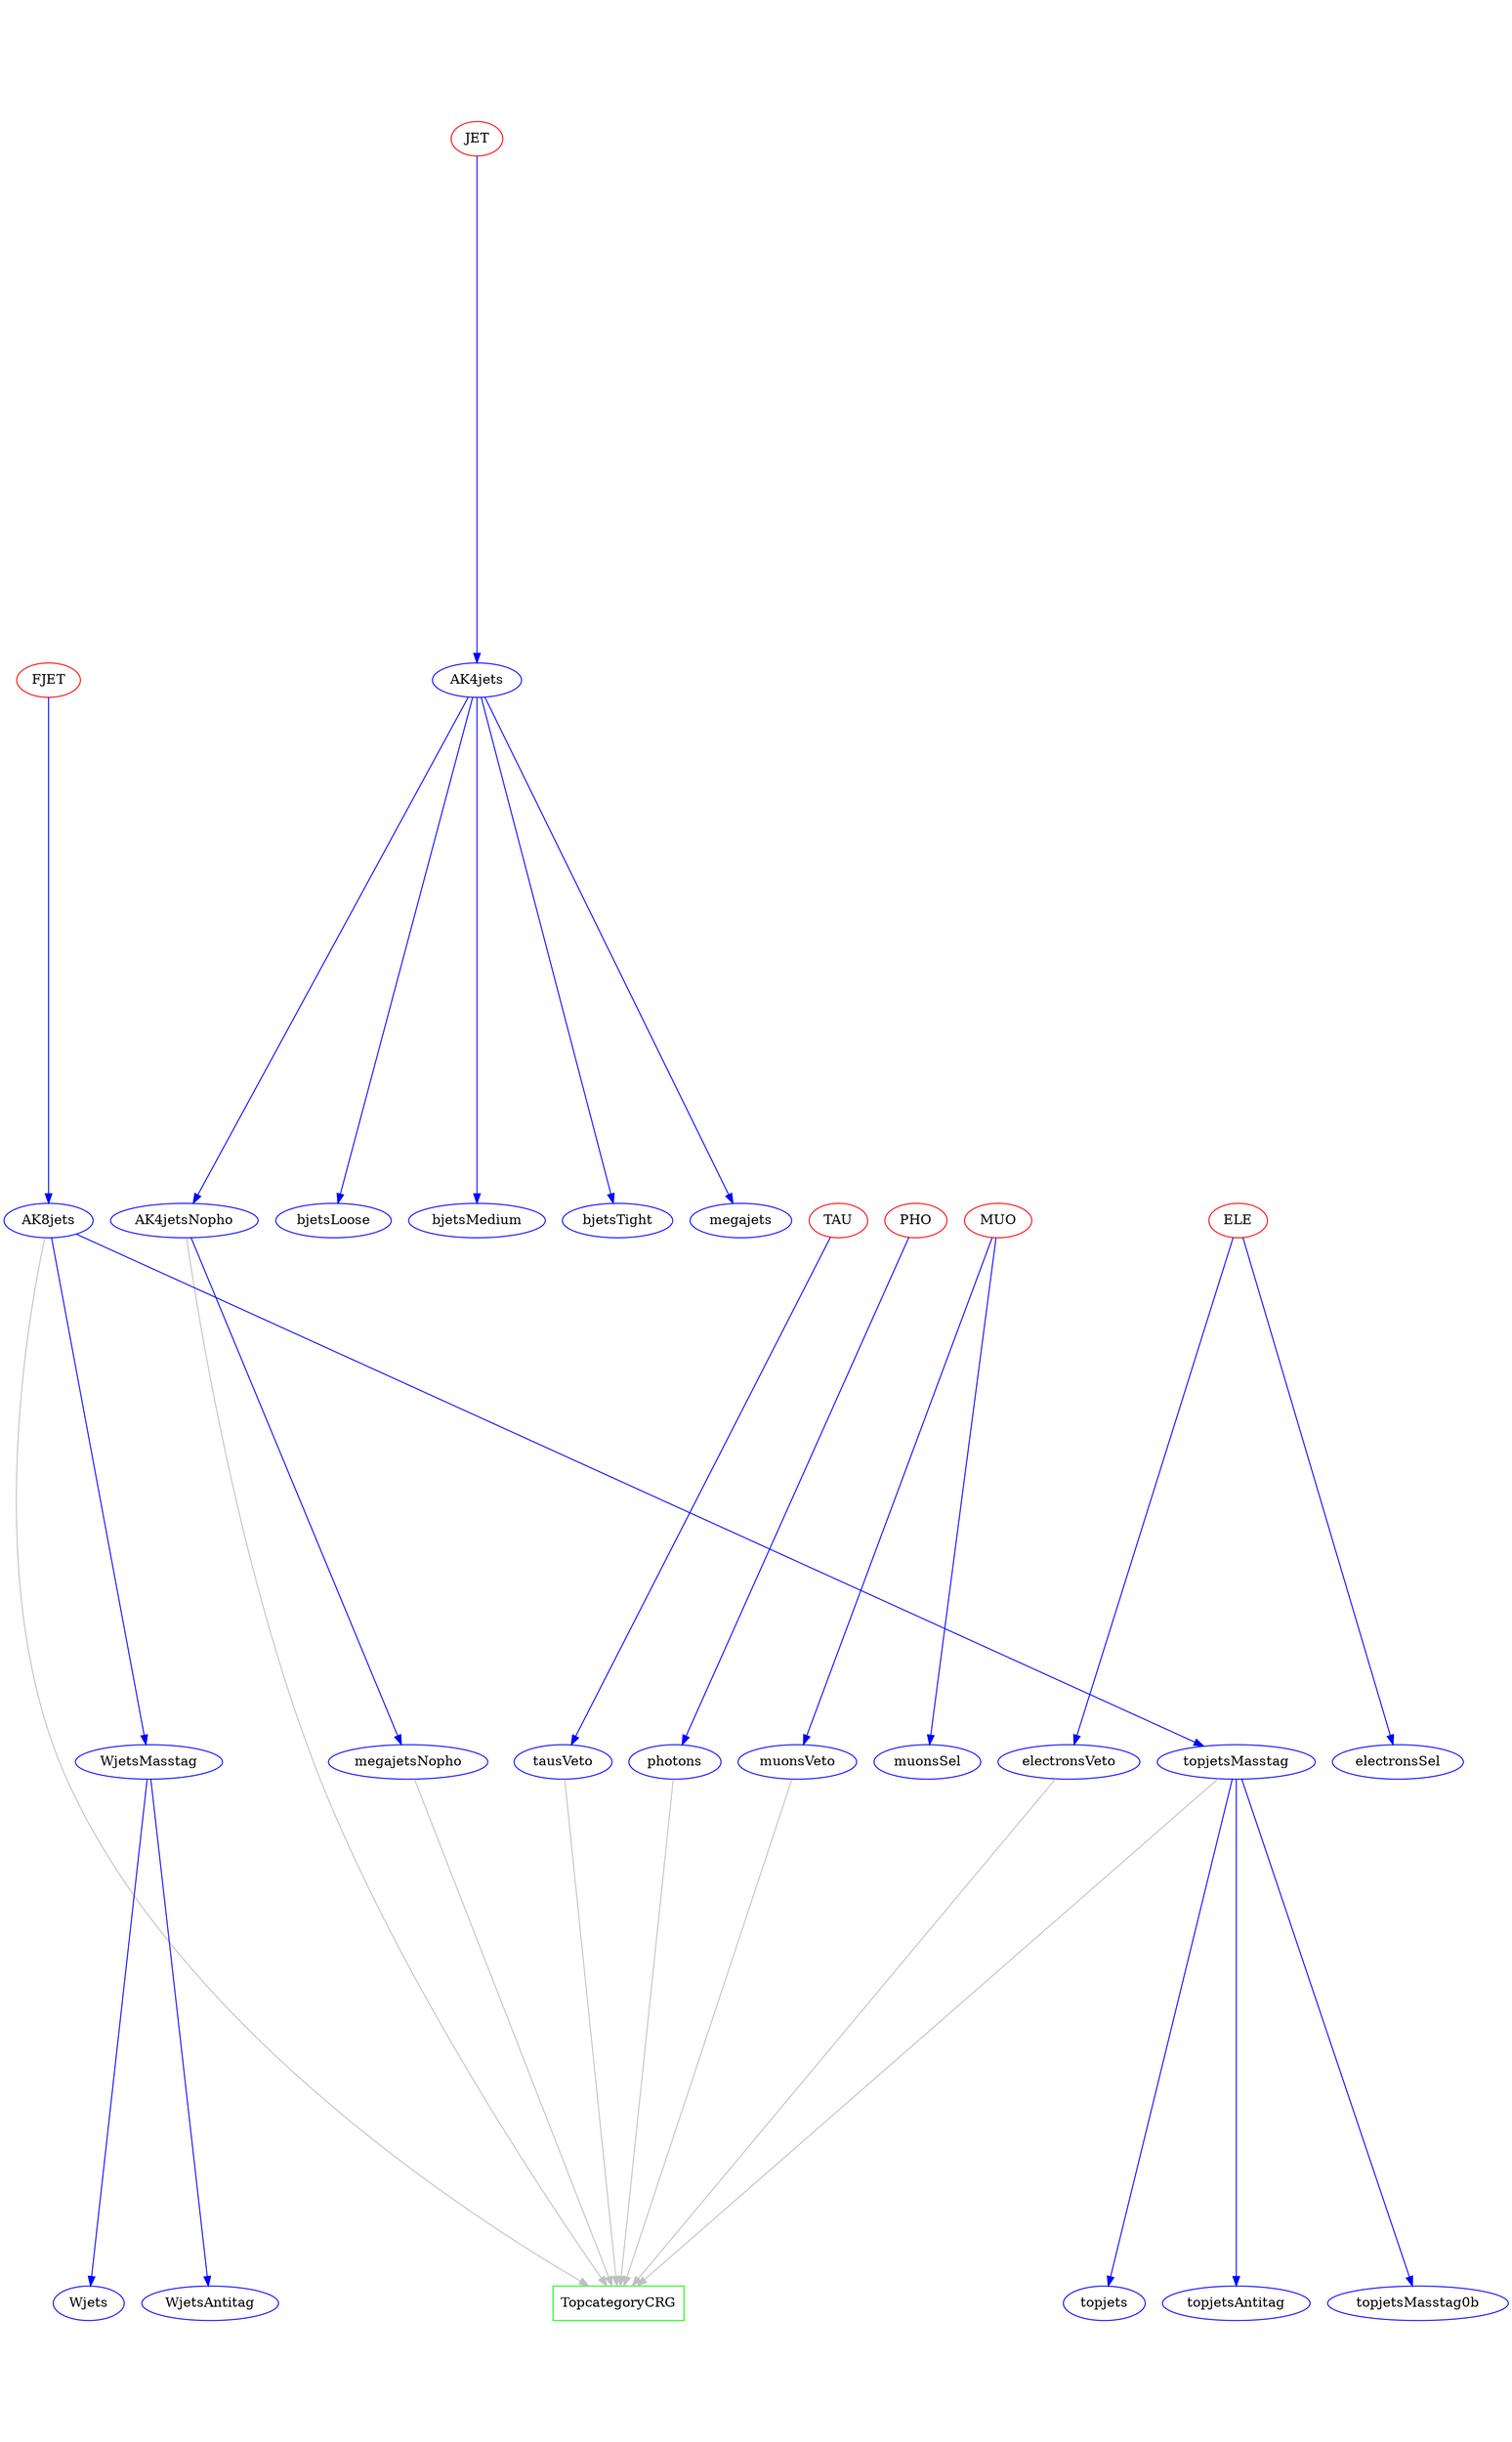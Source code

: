 digraph print {
ordering = "out"ratio = 1.618  AK4jets -> AK4jetsNopho [color="blue"]
  AK4jets -> bjetsLoose [color="blue"]
  AK4jets -> bjetsMedium [color="blue"]
  AK4jets -> bjetsTight [color="blue"]
  AK4jets -> megajets [color="blue"]
  AK4jetsNopho -> TopcategoryCRG [color="grey"]
  AK4jetsNopho -> megajetsNopho [color="blue"]
  AK8jets -> TopcategoryCRG [color="grey"]
  AK8jets -> WjetsMasstag [color="blue"]
  AK8jets -> topjetsMasstag [color="blue"]
  ELE -> electronsSel [color="blue"]
  ELE -> electronsVeto [color="blue"]
  FJET -> AK8jets [color="blue"]
  JET -> AK4jets [color="blue"]
  MUO -> muonsSel [color="blue"]
  MUO -> muonsVeto [color="blue"]
  PHO -> photons [color="blue"]
  TAU -> tausVeto [color="blue"]
  WjetsMasstag -> Wjets [color="blue"]
  WjetsMasstag -> WjetsAntitag [color="blue"]
  electronsVeto -> TopcategoryCRG [color="grey"]
  megajetsNopho -> TopcategoryCRG [color="grey"]
  muonsVeto -> TopcategoryCRG [color="grey"]
  photons -> TopcategoryCRG [color="grey"]
  tausVeto -> TopcategoryCRG [color="grey"]
  topjetsMasstag -> TopcategoryCRG [color="grey"]
  topjetsMasstag -> topjets [color="blue"]
  topjetsMasstag -> topjetsAntitag [color="blue"]
  topjetsMasstag -> topjetsMasstag0b [color="blue"]
AK4jets [color="blue"]
AK4jetsNopho [color="blue"]
AK8jets [color="blue"]
ELE [color="red"]
FJET [color="red"]
JET [color="red"]
MUO [color="red"]
PHO [color="red"]
TAU [color="red"]
TopcategoryCRG[shape= box, color=green]
Wjets [color="blue"]
WjetsAntitag [color="blue"]
WjetsMasstag [color="blue"]
bjetsLoose [color="blue"]
bjetsMedium [color="blue"]
bjetsTight [color="blue"]
electronsSel [color="blue"]
electronsVeto [color="blue"]
megajets [color="blue"]
megajetsNopho [color="blue"]
muonsSel [color="blue"]
muonsVeto [color="blue"]
photons [color="blue"]
tausVeto [color="blue"]
topjets [color="blue"]
topjetsAntitag [color="blue"]
topjetsMasstag [color="blue"]
topjetsMasstag0b [color="blue"]
}
 